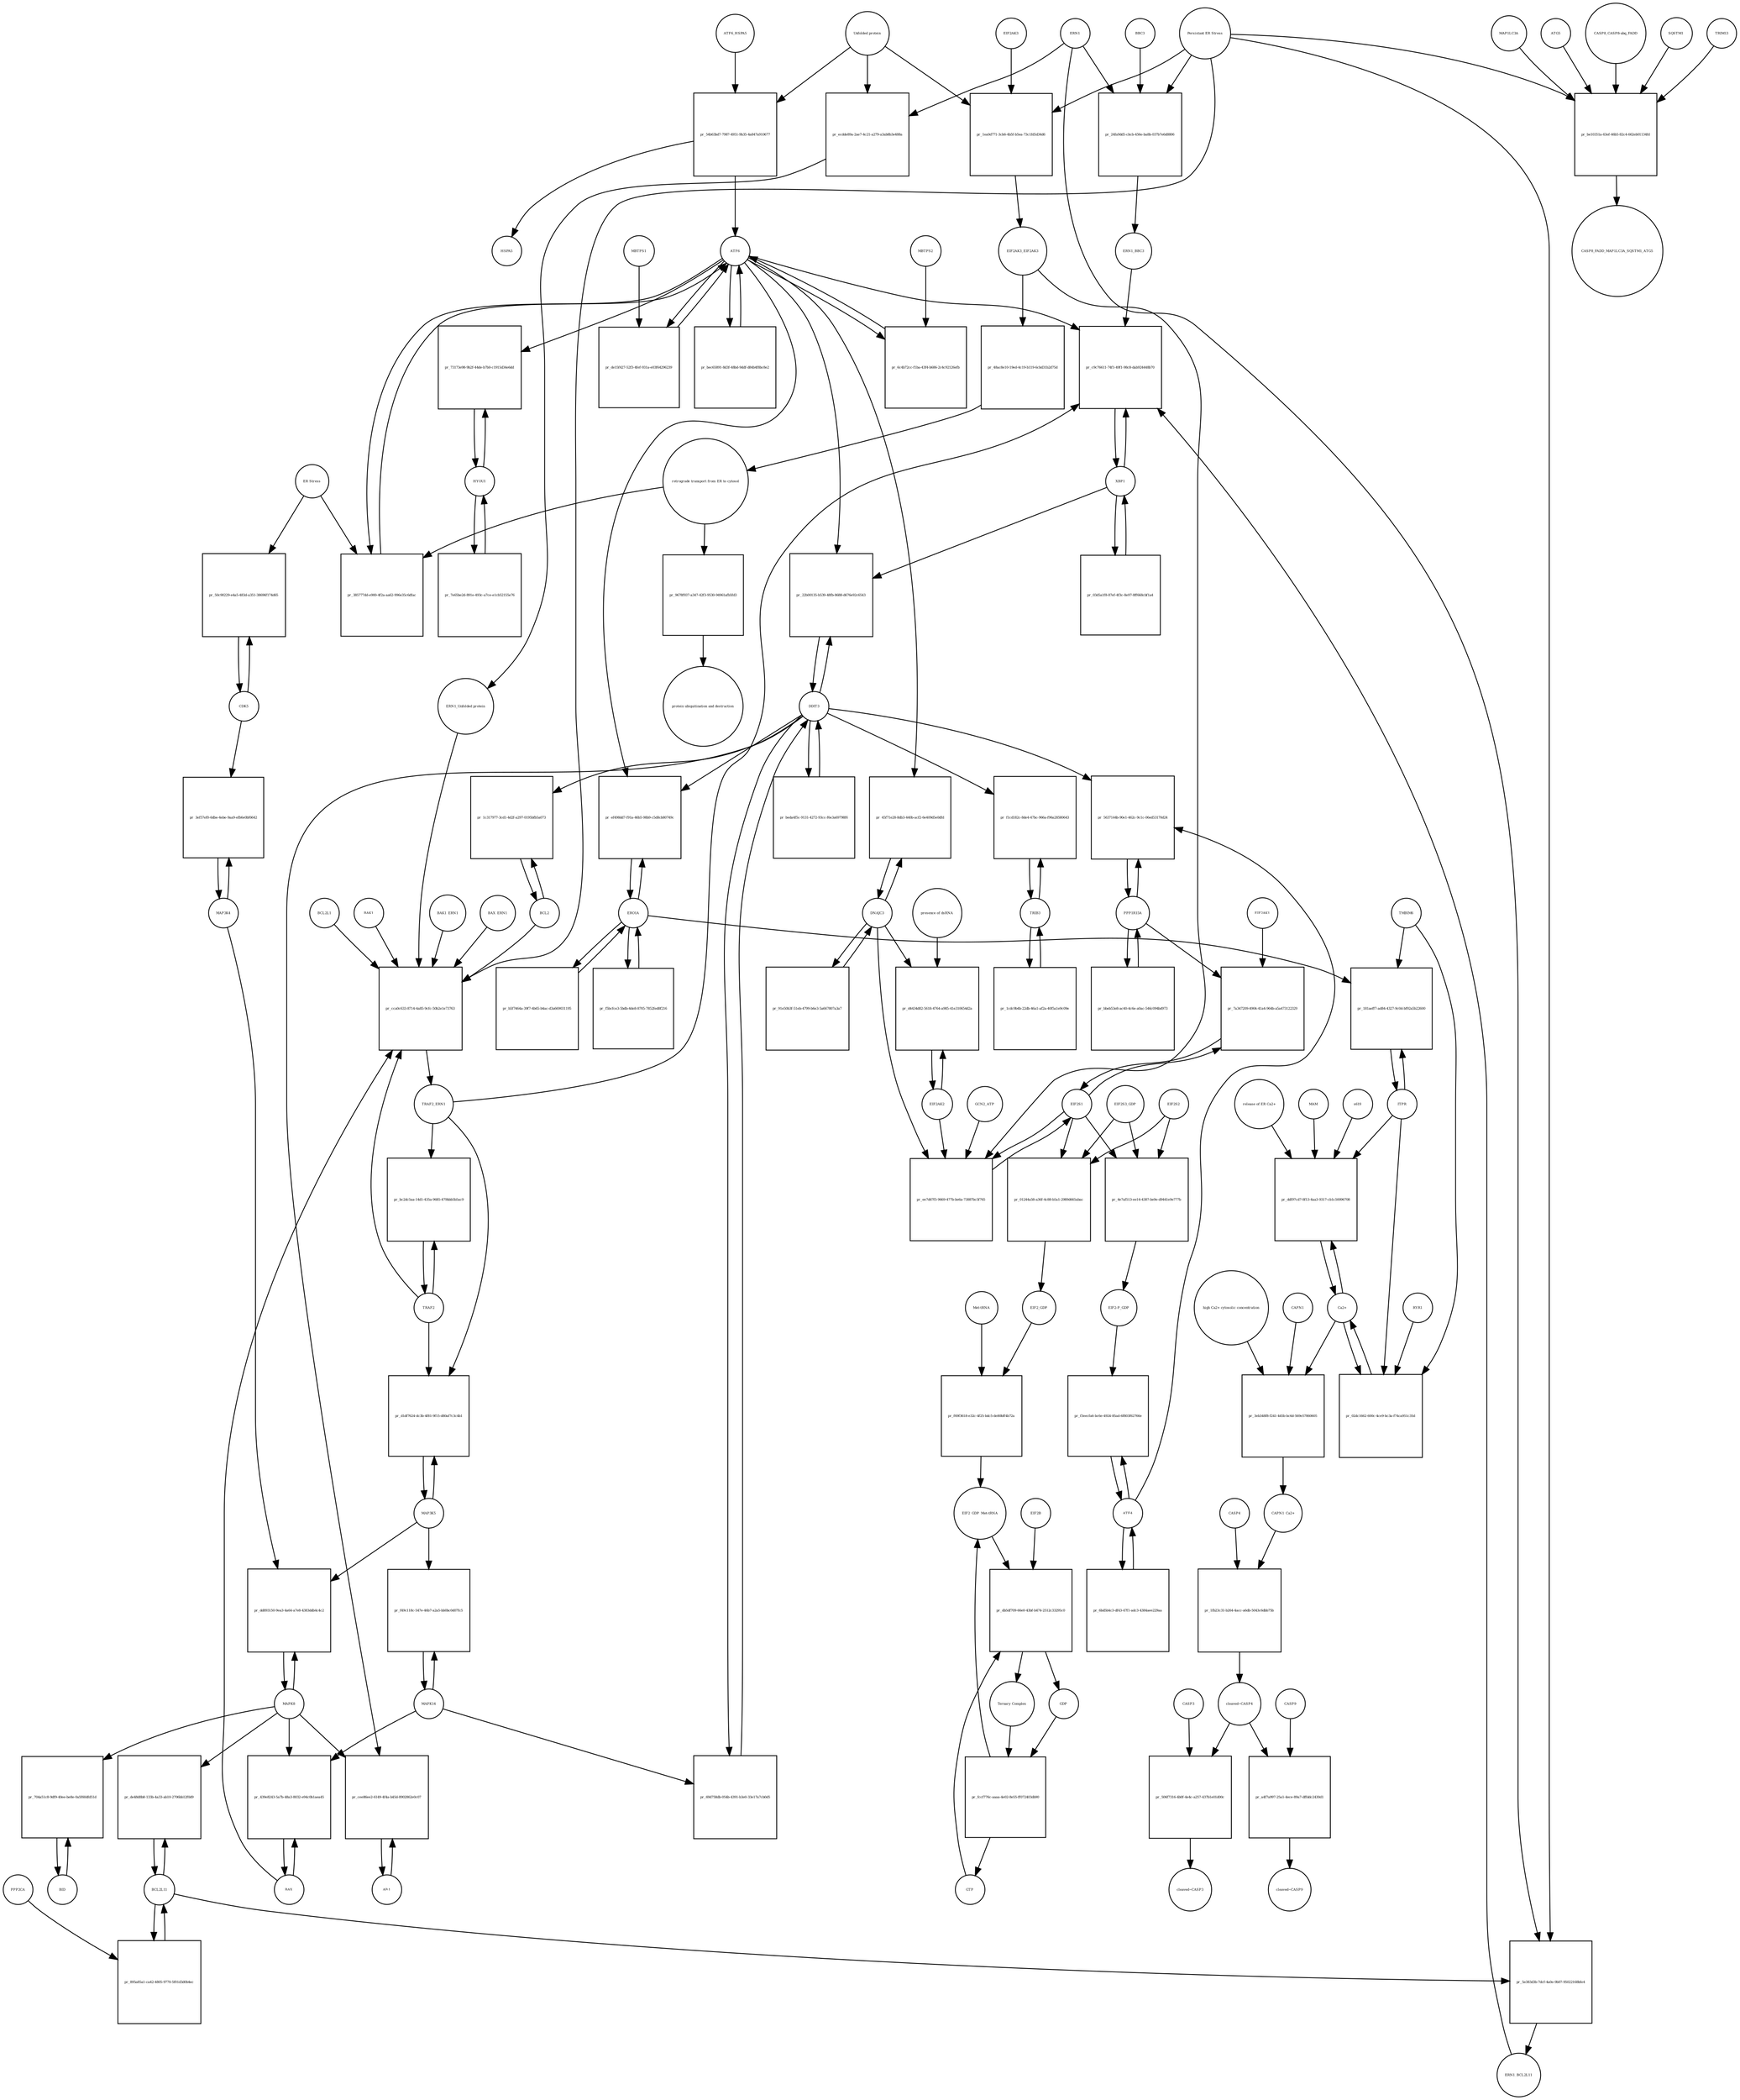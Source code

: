 strict digraph  {
ATF6_HSPA5 [annotation="", bipartite=0, cls=complex, fontsize=4, label=ATF6_HSPA5, shape=circle];
"pr_54b63bd7-7987-4951-9b35-4a847a910677" [annotation="", bipartite=1, cls=process, fontsize=4, label="pr_54b63bd7-7987-4951-9b35-4a847a910677", shape=square];
ATF6 [annotation="urn_miriam_hgnc.symbol_ATF6", bipartite=0, cls=macromolecule, fontsize=4, label=ATF6, shape=circle];
HSPA5 [annotation="urn_miriam_hgnc.symbol_HSPA5", bipartite=0, cls=macromolecule, fontsize=4, label=HSPA5, shape=circle];
"Unfolded protein" [annotation="", bipartite=0, cls=macromolecule, fontsize=4, label="Unfolded protein", shape=circle];
ERN1 [annotation="urn_miriam_hgnc.symbol_ERN1", bipartite=0, cls=macromolecule, fontsize=4, label=ERN1, shape=circle];
"pr_ecdde89a-2ae7-4c21-a279-a3ab8b3e488a" [annotation="", bipartite=1, cls=process, fontsize=4, label="pr_ecdde89a-2ae7-4c21-a279-a3ab8b3e488a", shape=square];
"ERN1_Unfolded protein" [annotation="", bipartite=0, cls=complex, fontsize=4, label="ERN1_Unfolded protein", shape=circle];
EIF2AK3_EIF2AK3 [annotation="", bipartite=0, cls=complex, fontsize=4, label=EIF2AK3_EIF2AK3, shape=circle];
"pr_48ac8e10-19ed-4c19-b119-6cbd31b2d75d" [annotation="", bipartite=1, cls=process, fontsize=4, label="pr_48ac8e10-19ed-4c19-b119-6cbd31b2d75d", shape=square];
"retrograde transport from ER to cytosol" [annotation="urn_miriam_obo.go_GO%3A0030970", bipartite=0, cls=phenotype, fontsize=4, label="retrograde transport from ER to cytosol", shape=circle];
"pr_9678f937-a347-42f3-9530-94961afb5fd3" [annotation="", bipartite=1, cls=process, fontsize=4, label="pr_9678f937-a347-42f3-9530-94961afb5fd3", shape=square];
"protein ubiquitination and destruction" [annotation="", bipartite=0, cls=phenotype, fontsize=4, label="protein ubiquitination and destruction", shape=circle];
"pr_cca0c633-8714-4a85-9cfc-50b2e1e73763" [annotation="", bipartite=1, cls=process, fontsize=4, label="pr_cca0c633-8714-4a85-9cfc-50b2e1e73763", shape=square];
TRAF2_ERN1 [annotation="", bipartite=0, cls=complex, fontsize=4, label=TRAF2_ERN1, shape=circle];
BAK1_ERN1 [annotation="", bipartite=0, cls=complex, fontsize=4, label=BAK1_ERN1, shape=circle];
BAX_ERN1 [annotation="", bipartite=0, cls=complex, fontsize=4, label=BAX_ERN1, shape=circle];
BCL2 [annotation="urn_miriam_hgnc.symbol_BCL2", bipartite=0, cls="nucleic acid feature", fontsize=4, label=BCL2, shape=circle];
BCL2L1 [annotation="urn_miriam_hgnc.symbol_BCL2L1", bipartite=0, cls=macromolecule, fontsize=4, label=BCL2L1, shape=circle];
"Persistant ER Stress" [annotation="urn_miriam_obo.go_GO%3A0034976", bipartite=0, cls=phenotype, fontsize=4, label="Persistant ER Stress", shape=circle];
BAX [annotation="urn_miriam_hgnc.symbol_BAX", bipartite=0, cls=macromolecule, fontsize=4, label=BAX, shape=circle];
BAK1 [annotation="urn_miriam_hgnc.symbol_BAK1", bipartite=0, cls=macromolecule, fontsize=4, label=BAK1, shape=circle];
TRAF2 [annotation="urn_miriam_hgnc.symbol_TRAF2", bipartite=0, cls=macromolecule, fontsize=4, label=TRAF2, shape=circle];
XBP1 [annotation="urn_miriam_hgnc.symbol_XBP1", bipartite=0, cls=macromolecule, fontsize=4, label=XBP1, shape=circle];
"pr_c9c76611-74f1-49f1-98c8-dab924448b70" [annotation="", bipartite=1, cls=process, fontsize=4, label="pr_c9c76611-74f1-49f1-98c8-dab924448b70", shape=square];
ERN1_BBC3 [annotation="", bipartite=0, cls=complex, fontsize=4, label=ERN1_BBC3, shape=circle];
ERN1_BCL2L11 [annotation="", bipartite=0, cls=complex, fontsize=4, label=ERN1_BCL2L11, shape=circle];
"pr_03d5a1f8-87ef-4f3c-8e97-8ff668cbf1a4" [annotation="", bipartite=1, cls=process, fontsize=4, label="pr_03d5a1f8-87ef-4f3c-8e97-8ff668cbf1a4", shape=square];
"pr_bc2dc5aa-14d1-435a-9685-479bbb5b5ac9" [annotation="", bipartite=1, cls=process, fontsize=4, label="pr_bc2dc5aa-14d1-435a-9685-479bbb5b5ac9", shape=square];
MAPK8 [annotation="urn_miriam_hgnc.symbol_MAPK8", bipartite=0, cls=macromolecule, fontsize=4, label=MAPK8, shape=circle];
"pr_dd893150-9ea3-4a64-a7e8-4383ddb4c4c2" [annotation="", bipartite=1, cls=process, fontsize=4, label="pr_dd893150-9ea3-4a64-a7e8-4383ddb4c4c2", shape=square];
MAP3K4 [annotation="urn_miriam_hgnc.symbol_MAP3K4", bipartite=0, cls=macromolecule, fontsize=4, label=MAP3K4, shape=circle];
MAP3K5 [annotation="urn_miriam_hgnc.symbol_MAP3K5", bipartite=0, cls=macromolecule, fontsize=4, label=MAP3K5, shape=circle];
MAPK14 [annotation="urn_miriam_hgnc.symbol_MAPK14", bipartite=0, cls=macromolecule, fontsize=4, label=MAPK14, shape=circle];
"pr_f49c118c-547e-46b7-a2a5-bb0bc0d07fc5" [annotation="", bipartite=1, cls=process, fontsize=4, label="pr_f49c118c-547e-46b7-a2a5-bb0bc0d07fc5", shape=square];
DDIT3 [annotation="urn_miriam_hgnc.symbol_DDIT3", bipartite=0, cls=macromolecule, fontsize=4, label=DDIT3, shape=circle];
"pr_69d758db-054b-4391-b3e0-33e17a7cb0d5" [annotation="", bipartite=1, cls=process, fontsize=4, label="pr_69d758db-054b-4391-b3e0-33e17a7cb0d5", shape=square];
"pr_1c317977-3cd1-4d2f-a297-0195bfb5a073" [annotation="", bipartite=1, cls=process, fontsize=4, label="pr_1c317977-3cd1-4d2f-a297-0195bfb5a073", shape=square];
"pr_385777dd-e900-4f2a-aa62-996e35c6dfac" [annotation="", bipartite=1, cls=process, fontsize=4, label="pr_385777dd-e900-4f2a-aa62-996e35c6dfac", shape=square];
"ER Stress" [annotation="urn_miriam_obo.go_GO%3A0034976", bipartite=0, cls=phenotype, fontsize=4, label="ER Stress", shape=circle];
"pr_de15f427-52f3-4fef-931a-e03f64296239" [annotation="", bipartite=1, cls=process, fontsize=4, label="pr_de15f427-52f3-4fef-931a-e03f64296239", shape=square];
MBTPS1 [annotation="urn_miriam_hgnc.symbol_MBTPS1", bipartite=0, cls=macromolecule, fontsize=4, label=MBTPS1, shape=circle];
"pr_6c4b72cc-f1ba-43f4-b686-2c4c92126efb" [annotation="", bipartite=1, cls=process, fontsize=4, label="pr_6c4b72cc-f1ba-43f4-b686-2c4c92126efb", shape=square];
MBTPS2 [annotation="urn_miriam_hgnc.symbol_MBTPS2", bipartite=0, cls=macromolecule, fontsize=4, label=MBTPS2, shape=circle];
"pr_bec65891-8d3f-48bd-9ddf-d84b4f8bc8e2" [annotation="", bipartite=1, cls=process, fontsize=4, label="pr_bec65891-8d3f-48bd-9ddf-d84b4f8bc8e2", shape=square];
"pr_beda4f5c-9131-4272-93cc-f6e3a69798f6" [annotation="", bipartite=1, cls=process, fontsize=4, label="pr_beda4f5c-9131-4272-93cc-f6e3a69798f6", shape=square];
"pr_22b00135-b539-48fb-8688-d676e92c6543" [annotation="", bipartite=1, cls=process, fontsize=4, label="pr_22b00135-b539-48fb-8688-d676e92c6543", shape=square];
EIF2S1 [annotation="urn_miriam_hgnc.symbol_EIF2S1", bipartite=0, cls=macromolecule, fontsize=4, label=EIF2S1, shape=circle];
"pr_ee7d67f5-9669-477b-be6a-73887bc5f765" [annotation="", bipartite=1, cls=process, fontsize=4, label="pr_ee7d67f5-9669-477b-be6a-73887bc5f765", shape=square];
GCN2_ATP [annotation="", bipartite=0, cls=complex, fontsize=4, label=GCN2_ATP, shape=circle];
EIF2AK2 [annotation="urn_miriam_hgnc.symbol_EIF2AK2", bipartite=0, cls=macromolecule, fontsize=4, label=EIF2AK2, shape=circle];
DNAJC3 [annotation="urn_miriam_hgnc.symbol_DNAJC3", bipartite=0, cls=macromolecule, fontsize=4, label=DNAJC3, shape=circle];
EIF2S2 [annotation="urn_miriam_hgnc.symbol_EIF2S2", bipartite=0, cls=macromolecule, fontsize=4, label=EIF2S2, shape=circle];
"pr_01244a58-a36f-4c88-b5a1-2989d665abac" [annotation="", bipartite=1, cls=process, fontsize=4, label="pr_01244a58-a36f-4c88-b5a1-2989d665abac", shape=square];
EIF2S3_GDP [annotation="", bipartite=0, cls=complex, fontsize=4, label=EIF2S3_GDP, shape=circle];
EIF2_GDP [annotation="", bipartite=0, cls=complex, fontsize=4, label=EIF2_GDP, shape=circle];
"EIF2_GDP_Met-tRNA" [annotation="", bipartite=0, cls=complex, fontsize=4, label="EIF2_GDP_Met-tRNA", shape=circle];
"pr_db5df709-66e0-43bf-b474-2512c33295c0" [annotation="", bipartite=1, cls=process, fontsize=4, label="pr_db5df709-66e0-43bf-b474-2512c33295c0", shape=square];
"Ternary Complex" [annotation="", bipartite=0, cls=complex, fontsize=4, label="Ternary Complex", shape=circle];
EIF2B [annotation="", bipartite=0, cls=complex, fontsize=4, label=EIF2B, shape=circle];
GTP [annotation="urn_miriam_obo.chebi_CHEBI%3A57600", bipartite=0, cls="simple chemical", fontsize=4, label=GTP, shape=circle];
GDP [annotation="urn_miriam_obo.chebi_CHEBI%3A65180", bipartite=0, cls="simple chemical", fontsize=4, label=GDP, shape=circle];
"pr_fccf776c-aaaa-4e02-8e55-ff072403db90" [annotation="", bipartite=1, cls=process, fontsize=4, label="pr_fccf776c-aaaa-4e02-8e55-ff072403db90", shape=square];
ATF4 [annotation="urn_miriam_hgnc.symbol_ATF4", bipartite=0, cls=macromolecule, fontsize=4, label=ATF4, shape=circle];
"pr_f3eecfa6-bc6e-4924-85ad-6f803f62766e" [annotation="", bipartite=1, cls=process, fontsize=4, label="pr_f3eecfa6-bc6e-4924-85ad-6f803f62766e", shape=square];
"EIF2-P_GDP" [annotation="", bipartite=0, cls=complex, fontsize=4, label="EIF2-P_GDP", shape=circle];
"pr_6bd5b4c3-df43-47f1-adc3-4384aee229aa" [annotation="", bipartite=1, cls=process, fontsize=4, label="pr_6bd5b4c3-df43-47f1-adc3-4384aee229aa", shape=square];
PPP1R15A [annotation="urn_miriam_hgnc.symbol_PPP1R15A", bipartite=0, cls=macromolecule, fontsize=4, label=PPP1R15A, shape=circle];
"pr_5637144b-90e1-462c-9c1c-06ed53170d24" [annotation="", bipartite=1, cls=process, fontsize=4, label="pr_5637144b-90e1-462c-9c1c-06ed53170d24", shape=square];
"pr_bbeb53e8-ac40-4c6e-a0ac-546c094bd973" [annotation="", bipartite=1, cls=process, fontsize=4, label="pr_bbeb53e8-ac40-4c6e-a0ac-546c094bd973", shape=square];
"pr_d1df7624-dc3b-4f81-9f15-d80af7c3c4b1" [annotation="", bipartite=1, cls=process, fontsize=4, label="pr_d1df7624-dc3b-4f81-9f15-d80af7c3c4b1", shape=square];
ERO1A [annotation="urn_miriam_hgnc.symbol_ERO1A", bipartite=0, cls=macromolecule, fontsize=4, label=ERO1A, shape=circle];
"pr_ef498dd7-f91a-46b5-98b9-c5d8cb80749c" [annotation="", bipartite=1, cls=process, fontsize=4, label="pr_ef498dd7-f91a-46b5-98b9-c5d8cb80749c", shape=square];
"pr_f5bcfce3-5bdb-4de8-8705-7852fed8f216" [annotation="", bipartite=1, cls=process, fontsize=4, label="pr_f5bcfce3-5bdb-4de8-8705-7852fed8f216", shape=square];
"pr_7a347209-4904-41a4-964b-a5a473122329" [annotation="", bipartite=1, cls=process, fontsize=4, label="pr_7a347209-4904-41a4-964b-a5a473122329", shape=square];
EIF2AK1 [annotation="urn_miriam_hgnc.symbol_EIF2AK1", bipartite=0, cls=macromolecule, fontsize=4, label=EIF2AK1, shape=circle];
"pr_439e8243-5a7b-48a3-8032-e94c0b1aea45" [annotation="", bipartite=1, cls=process, fontsize=4, label="pr_439e8243-5a7b-48a3-8032-e94c0b1aea45", shape=square];
"Ca2+" [annotation="urn_miriam_obo.chebi_CHEBI%3A29108", bipartite=0, cls="simple chemical", fontsize=4, label="Ca2+", shape=circle];
"pr_ddf97cd7-8f13-4aa3-9317-cb1c50096708" [annotation="", bipartite=1, cls=process, fontsize=4, label="pr_ddf97cd7-8f13-4aa3-9317-cb1c50096708", shape=square];
"release of ER Ca2+" [annotation="urn_miriam_obo.go_GO%3A0032471", bipartite=0, cls=phenotype, fontsize=4, label="release of ER Ca2+", shape=circle];
ITPR [annotation="urn_miriam_hgnc.symbol_ITPR1|urn_miriam_hgnc.symbol_ITPR2|urn_miriam_hgnc.symbol_ITPR3", bipartite=0, cls=macromolecule, fontsize=4, label=ITPR, shape=circle];
MAM [annotation="urn_miriam_obo.go_GO%3A0044233", bipartite=0, cls=phenotype, fontsize=4, label=MAM, shape=circle];
s619 [annotation="", bipartite=0, cls=complex, fontsize=4, label=s619, shape=circle];
"pr_3ef57ef0-6dbe-4ebe-9aa9-efb6e0bf6642" [annotation="", bipartite=1, cls=process, fontsize=4, label="pr_3ef57ef0-6dbe-4ebe-9aa9-efb6e0bf6642", shape=square];
CDK5 [annotation="urn_miriam_hgnc.symbol_CDK5", bipartite=0, cls=macromolecule, fontsize=4, label=CDK5, shape=circle];
"pr_50c90229-e4a5-483d-a351-38696f174d65" [annotation="", bipartite=1, cls="uncertain process", fontsize=4, label="pr_50c90229-e4a5-483d-a351-38696f174d65", shape=square];
"pr_02dc1662-600c-4ce9-bc3a-f74ca951c35d" [annotation="", bipartite=1, cls=process, fontsize=4, label="pr_02dc1662-600c-4ce9-bc3a-f74ca951c35d", shape=square];
TMBIM6 [annotation="urn_miriam_hgnc.symbol_TMBIM6", bipartite=0, cls=macromolecule, fontsize=4, label=TMBIM6, shape=circle];
RYR1 [annotation="urn_miriam_hgnc.symbol_RYR1", bipartite=0, cls=macromolecule, fontsize=4, label=RYR1, shape=circle];
EIF2AK3 [annotation="urn_miriam_hgnc.symbol_EIF2AK3", bipartite=0, cls=macromolecule, fontsize=4, label=EIF2AK3, shape=circle];
"pr_1ea0d771-3cb6-4b5f-b5ea-73c1fd5d34d6" [annotation="", bipartite=1, cls=process, fontsize=4, label="pr_1ea0d771-3cb6-4b5f-b5ea-73c1fd5d34d6", shape=square];
"pr_b5f7464a-39f7-4b65-b4ac-d3a669031195" [annotation="", bipartite=1, cls=process, fontsize=4, label="pr_b5f7464a-39f7-4b65-b4ac-d3a669031195", shape=square];
"CASP8_CASP8-ubq_FADD" [annotation="", bipartite=0, cls=complex, fontsize=4, label="CASP8_CASP8-ubq_FADD", shape=circle];
"pr_be10351a-63ef-46b5-82c4-662eb01134fd" [annotation="", bipartite=1, cls=process, fontsize=4, label="pr_be10351a-63ef-46b5-82c4-662eb01134fd", shape=square];
"SQSTM1 " [annotation="urn_miriam_hgnc.symbol_SQSTM1", bipartite=0, cls=macromolecule, fontsize=4, label="SQSTM1 ", shape=circle];
CASP8_FADD_MAP1LC3A_SQSTM1_ATG5 [annotation="", bipartite=0, cls=complex, fontsize=4, label=CASP8_FADD_MAP1LC3A_SQSTM1_ATG5, shape=circle];
TRIM13 [annotation="urn_miriam_hgnc.symbol_TRIM13", bipartite=0, cls=macromolecule, fontsize=4, label=TRIM13, shape=circle];
MAP1LC3A [annotation="urn_miriam_hgnc.symbol_MAP1LC3A", bipartite=0, cls=macromolecule, fontsize=4, label=MAP1LC3A, shape=circle];
ATG5 [annotation="urn_miriam_hgnc.symbol_ATG5", bipartite=0, cls=macromolecule, fontsize=4, label=ATG5, shape=circle];
"AP-1" [annotation="urn_miriam_hgnc.symbol_FOS|urn_miriam_hgnc.symbol_FOSB|urn_miriam_hgnc.symbol_FOSL1|urn_miriam_hgnc.symbol_FOSL2|urn_miriam_hgnc.symbol_JUN|urn_miriam_hgnc.symbol_JUNB|urn_miriam_hgnc.symbol_JUND", bipartite=0, cls=macromolecule, fontsize=4, label="AP-1", shape=circle];
"pr_cee86ee2-6149-4f4a-b45d-8902862e0c07" [annotation="", bipartite=1, cls=process, fontsize=4, label="pr_cee86ee2-6149-4f4a-b45d-8902862e0c07", shape=square];
"pr_d4434d82-5618-4764-a985-41e310654d2a" [annotation="", bipartite=1, cls=process, fontsize=4, label="pr_d4434d82-5618-4764-a985-41e310654d2a", shape=square];
"presence of dsRNA" [annotation="urn_miriam_obo.go_GO%3A0071359", bipartite=0, cls=phenotype, fontsize=4, label="presence of dsRNA", shape=circle];
"Met-tRNA" [annotation="urn_miriam_hgnc_HGNC%3A34779", bipartite=0, cls="nucleic acid feature", fontsize=4, label="Met-tRNA", shape=circle];
"pr_f69f3618-e32c-4f25-bdc5-de80bff4b72a" [annotation="", bipartite=1, cls=process, fontsize=4, label="pr_f69f3618-e32c-4f25-bdc5-de80bff4b72a", shape=square];
"pr_4e7af513-ee14-4387-be9e-d9441e9e777b" [annotation="", bipartite=1, cls=process, fontsize=4, label="pr_4e7af513-ee14-4387-be9e-d9441e9e777b", shape=square];
BCL2L11 [annotation="urn_miriam_hgnc.symbol_BCL2L11", bipartite=0, cls=macromolecule, fontsize=4, label=BCL2L11, shape=circle];
"pr_de48d8b8-133b-4a33-ab10-2706bb12f0d9" [annotation="", bipartite=1, cls=process, fontsize=4, label="pr_de48d8b8-133b-4a33-ab10-2706bb12f0d9", shape=square];
BID [annotation="urn_miriam_hgnc.symbol_BID", bipartite=0, cls=macromolecule, fontsize=4, label=BID, shape=circle];
"pr_704a51c8-9df9-40ee-be8e-0a5f60dfd51d" [annotation="", bipartite=1, cls=process, fontsize=4, label="pr_704a51c8-9df9-40ee-be8e-0a5f60dfd51d", shape=square];
"pr_5e383d3b-7dcf-4a0e-9b07-95022168bfe4" [annotation="", bipartite=1, cls=process, fontsize=4, label="pr_5e383d3b-7dcf-4a0e-9b07-95022168bfe4", shape=square];
"pr_24fa9dd5-cbcb-456e-ba8b-037b7e6d8806" [annotation="", bipartite=1, cls=process, fontsize=4, label="pr_24fa9dd5-cbcb-456e-ba8b-037b7e6d8806", shape=square];
BBC3 [annotation="urn_miriam_hgnc.symbol_BBC3", bipartite=0, cls=macromolecule, fontsize=4, label=BBC3, shape=circle];
"pr_895a85a1-ca42-4805-9770-5f01d3d0b4ec" [annotation="", bipartite=1, cls=process, fontsize=4, label="pr_895a85a1-ca42-4805-9770-5f01d3d0b4ec", shape=square];
PPP2CA [annotation="urn_miriam_hgnc.symbol_PPP2CA", bipartite=0, cls=macromolecule, fontsize=4, label=PPP2CA, shape=circle];
TRIB3 [annotation="urn_miriam_hgnc.symbol_TRIB3", bipartite=0, cls=macromolecule, fontsize=4, label=TRIB3, shape=circle];
"pr_f1cd182c-8de4-47bc-966a-f96a28580643" [annotation="", bipartite=1, cls=process, fontsize=4, label="pr_f1cd182c-8de4-47bc-966a-f96a28580643", shape=square];
"pr_1cdc9b4b-22db-46a1-af2a-40f5a1e9c09e" [annotation="", bipartite=1, cls=process, fontsize=4, label="pr_1cdc9b4b-22db-46a1-af2a-40f5a1e9c09e", shape=square];
"pr_45f71e28-8db3-440b-acf2-6e409d5e0dfd" [annotation="", bipartite=1, cls=process, fontsize=4, label="pr_45f71e28-8db3-440b-acf2-6e409d5e0dfd", shape=square];
"pr_91e50b3f-51eb-4799-b6e3-5a667807a3a7" [annotation="", bipartite=1, cls=process, fontsize=4, label="pr_91e50b3f-51eb-4799-b6e3-5a667807a3a7", shape=square];
"pr_181aeff7-ad84-4327-9c0d-bf92a5b22600" [annotation="", bipartite=1, cls=process, fontsize=4, label="pr_181aeff7-ad84-4327-9c0d-bf92a5b22600", shape=square];
CASP4 [annotation="urn_miriam_hgnc.symbol_CASP4", bipartite=0, cls=macromolecule, fontsize=4, label=CASP4, shape=circle];
"pr_1fb23c31-b264-4acc-a6db-5043c6dbb75b" [annotation="", bipartite=1, cls=process, fontsize=4, label="pr_1fb23c31-b264-4acc-a6db-5043c6dbb75b", shape=square];
"cleaved~CASP4" [annotation="urn_miriam_hgnc.symbol_CASP4", bipartite=0, cls=macromolecule, fontsize=4, label="cleaved~CASP4", shape=circle];
"CAPN1_Ca2+" [annotation="", bipartite=0, cls=complex, fontsize=4, label="CAPN1_Ca2+", shape=circle];
CASP3 [annotation="urn_miriam_hgnc.symbol_CASP3", bipartite=0, cls=macromolecule, fontsize=4, label=CASP3, shape=circle];
"pr_506f7316-4b0f-4e4c-a257-437b1e01d00c" [annotation="", bipartite=1, cls=process, fontsize=4, label="pr_506f7316-4b0f-4e4c-a257-437b1e01d00c", shape=square];
"cleaved~CASP3" [annotation="urn_miriam_hgnc.symbol_CASP3", bipartite=0, cls=macromolecule, fontsize=4, label="cleaved~CASP3", shape=circle];
CASP9 [annotation="urn_miriam_hgnc.symbol_CSAP9", bipartite=0, cls=macromolecule, fontsize=4, label=CASP9, shape=circle];
"pr_a4f7a997-25a1-4ece-89a7-dffddc2430d1" [annotation="", bipartite=1, cls=process, fontsize=4, label="pr_a4f7a997-25a1-4ece-89a7-dffddc2430d1", shape=square];
"cleaved~CASP9" [annotation="urn_miriam_hgnc.symbol_CASP9", bipartite=0, cls=macromolecule, fontsize=4, label="cleaved~CASP9", shape=circle];
CAPN1 [annotation="urn_miriam_hgnc.symbol_CAPN1", bipartite=0, cls=macromolecule, fontsize=4, label=CAPN1, shape=circle];
"pr_3eb348f8-f241-445b-bc6d-569e57860605" [annotation="", bipartite=1, cls=process, fontsize=4, label="pr_3eb348f8-f241-445b-bc6d-569e57860605", shape=square];
"high Ca2+ cytosolic concentration" [annotation="urn_miriam_obo.go_GO%3A1902656", bipartite=0, cls=phenotype, fontsize=4, label="high Ca2+ cytosolic concentration", shape=circle];
HYOU1 [annotation="urn_miriam_hgnc.symbol_HYOU1", bipartite=0, cls=macromolecule, fontsize=4, label=HYOU1, shape=circle];
"pr_73173e98-9b2f-44de-b7b0-c1915d34e6dd" [annotation="", bipartite=1, cls=process, fontsize=4, label="pr_73173e98-9b2f-44de-b7b0-c1915d34e6dd", shape=square];
"pr_7e65be2d-891e-493c-a7ce-e1cb52155e76" [annotation="", bipartite=1, cls=process, fontsize=4, label="pr_7e65be2d-891e-493c-a7ce-e1cb52155e76", shape=square];
ATF6_HSPA5 -> "pr_54b63bd7-7987-4951-9b35-4a847a910677"  [annotation="", interaction_type=consumption];
"pr_54b63bd7-7987-4951-9b35-4a847a910677" -> ATF6  [annotation="", interaction_type=production];
"pr_54b63bd7-7987-4951-9b35-4a847a910677" -> HSPA5  [annotation="", interaction_type=production];
ATF6 -> "pr_c9c76611-74f1-49f1-98c8-dab924448b70"  [annotation="urn_miriam_pubmed_26587781|urn_miriam_pubmed_23430059", interaction_type=catalysis];
ATF6 -> "pr_385777dd-e900-4f2a-aa62-996e35c6dfac"  [annotation="", interaction_type=consumption];
ATF6 -> "pr_de15f427-52f3-4fef-931a-e03f64296239"  [annotation="", interaction_type=consumption];
ATF6 -> "pr_6c4b72cc-f1ba-43f4-b686-2c4c92126efb"  [annotation="", interaction_type=consumption];
ATF6 -> "pr_bec65891-8d3f-48bd-9ddf-d84b4f8bc8e2"  [annotation="", interaction_type=consumption];
ATF6 -> "pr_22b00135-b539-48fb-8688-d676e92c6543"  [annotation="urn_miriam_pubmed_26587781|urn_miriam_pubmed_17991856|urn_miriam_pubmed_22802018", interaction_type=catalysis];
ATF6 -> "pr_ef498dd7-f91a-46b5-98b9-c5d8cb80749c"  [annotation="urn_miriam_pubmed_23850759|urn_miriam_pubmed_25387528|urn_miriam_taxonomy_10090", interaction_type=catalysis];
ATF6 -> "pr_45f71e28-8db3-440b-acf2-6e409d5e0dfd"  [annotation="urn_miriam_pubmed_12601012|urn_miriam_pubmed_18360008|urn_miriam_taxonomy_10090", interaction_type=catalysis];
ATF6 -> "pr_73173e98-9b2f-44de-b7b0-c1915d34e6dd"  [annotation="urn_miriam_pubmed_18360008|urn_miriam_taxonomy_10090", interaction_type=catalysis];
"Unfolded protein" -> "pr_54b63bd7-7987-4951-9b35-4a847a910677"  [annotation="urn_miriam_pubmed_17090218|urn_miriam_pubmed_23850759", interaction_type=catalysis];
"Unfolded protein" -> "pr_ecdde89a-2ae7-4c21-a279-a3ab8b3e488a"  [annotation="", interaction_type=consumption];
"Unfolded protein" -> "pr_1ea0d771-3cb6-4b5f-b5ea-73c1fd5d34d6"  [annotation=urn_miriam_pubmed_17991856, interaction_type=catalysis];
ERN1 -> "pr_ecdde89a-2ae7-4c21-a279-a3ab8b3e488a"  [annotation="", interaction_type=consumption];
ERN1 -> "pr_5e383d3b-7dcf-4a0e-9b07-95022168bfe4"  [annotation="", interaction_type=consumption];
ERN1 -> "pr_24fa9dd5-cbcb-456e-ba8b-037b7e6d8806"  [annotation="", interaction_type=consumption];
"pr_ecdde89a-2ae7-4c21-a279-a3ab8b3e488a" -> "ERN1_Unfolded protein"  [annotation="", interaction_type=production];
"ERN1_Unfolded protein" -> "pr_cca0c633-8714-4a85-9cfc-50b2e1e73763"  [annotation="", interaction_type=consumption];
EIF2AK3_EIF2AK3 -> "pr_48ac8e10-19ed-4c19-b119-6cbd31b2d75d"  [annotation="", interaction_type=consumption];
EIF2AK3_EIF2AK3 -> "pr_ee7d67f5-9669-477b-be6a-73887bc5f765"  [annotation="urn_miriam_pubmed_12667446|urn_miriam_pubmed_12601012|urn_miriam_pubmed_23850759|urn_miriam_pubmed_18360008|urn_miriam_pubmed_26587781|urn_miriam_taxonomy_10090", interaction_type=catalysis];
"pr_48ac8e10-19ed-4c19-b119-6cbd31b2d75d" -> "retrograde transport from ER to cytosol"  [annotation="", interaction_type=production];
"retrograde transport from ER to cytosol" -> "pr_9678f937-a347-42f3-9530-94961afb5fd3"  [annotation="", interaction_type=consumption];
"retrograde transport from ER to cytosol" -> "pr_385777dd-e900-4f2a-aa62-996e35c6dfac"  [annotation="urn_miriam_pubmed_18360008|urn_miriam_pubmed_17991856|urn_miriam_pubmed_26587781|urn_miriam_taxonomy_10090", interaction_type=inhibition];
"pr_9678f937-a347-42f3-9530-94961afb5fd3" -> "protein ubiquitination and destruction"  [annotation="", interaction_type=production];
"pr_cca0c633-8714-4a85-9cfc-50b2e1e73763" -> TRAF2_ERN1  [annotation="", interaction_type=production];
TRAF2_ERN1 -> "pr_c9c76611-74f1-49f1-98c8-dab924448b70"  [annotation="urn_miriam_pubmed_26587781|urn_miriam_pubmed_23430059", interaction_type=catalysis];
TRAF2_ERN1 -> "pr_bc2dc5aa-14d1-435a-9685-479bbb5b5ac9"  [annotation=urn_miriam_pubmed_23850759, interaction_type=catalysis];
TRAF2_ERN1 -> "pr_d1df7624-dc3b-4f81-9f15-d80af7c3c4b1"  [annotation=urn_miriam_pubmed_23850759, interaction_type=catalysis];
BAK1_ERN1 -> "pr_cca0c633-8714-4a85-9cfc-50b2e1e73763"  [annotation="urn_miriam_pubmed_23850759|urn_miriam_pubmed_23430059|urn_miriam_pubmed_26587781|urn_miriam_pubmed_30773986|urn_miriam_taxonomy_10090", interaction_type=catalysis];
BAX_ERN1 -> "pr_cca0c633-8714-4a85-9cfc-50b2e1e73763"  [annotation="urn_miriam_pubmed_23850759|urn_miriam_pubmed_23430059|urn_miriam_pubmed_26587781|urn_miriam_pubmed_30773986|urn_miriam_taxonomy_10090", interaction_type=catalysis];
BCL2 -> "pr_cca0c633-8714-4a85-9cfc-50b2e1e73763"  [annotation="urn_miriam_pubmed_23850759|urn_miriam_pubmed_23430059|urn_miriam_pubmed_26587781|urn_miriam_pubmed_30773986|urn_miriam_taxonomy_10090", interaction_type=inhibition];
BCL2 -> "pr_1c317977-3cd1-4d2f-a297-0195bfb5a073"  [annotation="", interaction_type=consumption];
BCL2L1 -> "pr_cca0c633-8714-4a85-9cfc-50b2e1e73763"  [annotation="urn_miriam_pubmed_23850759|urn_miriam_pubmed_23430059|urn_miriam_pubmed_26587781|urn_miriam_pubmed_30773986|urn_miriam_taxonomy_10090", interaction_type=inhibition];
"Persistant ER Stress" -> "pr_cca0c633-8714-4a85-9cfc-50b2e1e73763"  [annotation="urn_miriam_pubmed_23850759|urn_miriam_pubmed_23430059|urn_miriam_pubmed_26587781|urn_miriam_pubmed_30773986|urn_miriam_taxonomy_10090", interaction_type=inhibition];
"Persistant ER Stress" -> "pr_1ea0d771-3cb6-4b5f-b5ea-73c1fd5d34d6"  [annotation=urn_miriam_pubmed_17991856, interaction_type=catalysis];
"Persistant ER Stress" -> "pr_be10351a-63ef-46b5-82c4-662eb01134fd"  [annotation=urn_miriam_pubmed_17991856, interaction_type=catalysis];
"Persistant ER Stress" -> "pr_5e383d3b-7dcf-4a0e-9b07-95022168bfe4"  [annotation="urn_miriam_pubmed_23850759|urn_miriam_pubmed_23430059|urn_miriam_pubmed_26587781", interaction_type=inhibition];
"Persistant ER Stress" -> "pr_24fa9dd5-cbcb-456e-ba8b-037b7e6d8806"  [annotation="urn_miriam_pubmed_23430059|urn_miriam_pubmed_17991856", interaction_type=inhibition];
BAX -> "pr_cca0c633-8714-4a85-9cfc-50b2e1e73763"  [annotation="urn_miriam_pubmed_23850759|urn_miriam_pubmed_23430059|urn_miriam_pubmed_26587781|urn_miriam_pubmed_30773986|urn_miriam_taxonomy_10090", interaction_type=catalysis];
BAX -> "pr_439e8243-5a7b-48a3-8032-e94c0b1aea45"  [annotation="", interaction_type=consumption];
BAK1 -> "pr_cca0c633-8714-4a85-9cfc-50b2e1e73763"  [annotation="urn_miriam_pubmed_23850759|urn_miriam_pubmed_23430059|urn_miriam_pubmed_26587781|urn_miriam_pubmed_30773986|urn_miriam_taxonomy_10090", interaction_type=catalysis];
TRAF2 -> "pr_cca0c633-8714-4a85-9cfc-50b2e1e73763"  [annotation="", interaction_type=consumption];
TRAF2 -> "pr_bc2dc5aa-14d1-435a-9685-479bbb5b5ac9"  [annotation="", interaction_type=consumption];
TRAF2 -> "pr_d1df7624-dc3b-4f81-9f15-d80af7c3c4b1"  [annotation=urn_miriam_pubmed_23850759, interaction_type=catalysis];
XBP1 -> "pr_c9c76611-74f1-49f1-98c8-dab924448b70"  [annotation="", interaction_type=consumption];
XBP1 -> "pr_03d5a1f8-87ef-4f3c-8e97-8ff668cbf1a4"  [annotation="", interaction_type=consumption];
XBP1 -> "pr_22b00135-b539-48fb-8688-d676e92c6543"  [annotation="urn_miriam_pubmed_26587781|urn_miriam_pubmed_17991856|urn_miriam_pubmed_22802018", interaction_type=catalysis];
"pr_c9c76611-74f1-49f1-98c8-dab924448b70" -> XBP1  [annotation="", interaction_type=production];
ERN1_BBC3 -> "pr_c9c76611-74f1-49f1-98c8-dab924448b70"  [annotation="urn_miriam_pubmed_26587781|urn_miriam_pubmed_23430059", interaction_type=catalysis];
ERN1_BCL2L11 -> "pr_c9c76611-74f1-49f1-98c8-dab924448b70"  [annotation="urn_miriam_pubmed_26587781|urn_miriam_pubmed_23430059", interaction_type=catalysis];
"pr_03d5a1f8-87ef-4f3c-8e97-8ff668cbf1a4" -> XBP1  [annotation="", interaction_type=production];
"pr_bc2dc5aa-14d1-435a-9685-479bbb5b5ac9" -> TRAF2  [annotation="", interaction_type=production];
MAPK8 -> "pr_dd893150-9ea3-4a64-a7e8-4383ddb4c4c2"  [annotation="", interaction_type=consumption];
MAPK8 -> "pr_439e8243-5a7b-48a3-8032-e94c0b1aea45"  [annotation="urn_miriam_pubmed_18191217|urn_miriam_pubmed_23430059|urn_miriam_pubmed_29450140", interaction_type=catalysis];
MAPK8 -> "pr_cee86ee2-6149-4f4a-b45d-8902862e0c07"  [annotation="urn_miriam_pubmed_26587781|urn_miriam_pubmed_23850759", interaction_type=catalysis];
MAPK8 -> "pr_de48d8b8-133b-4a33-ab10-2706bb12f0d9"  [annotation=urn_miriam_pubmed_23850759, interaction_type=catalysis];
MAPK8 -> "pr_704a51c8-9df9-40ee-be8e-0a5f60dfd51d"  [annotation="urn_miriam_pubmed_23430059|urn_miriam_pubmed_11583631|urn_miriam_taxonomy_10090", interaction_type=catalysis];
"pr_dd893150-9ea3-4a64-a7e8-4383ddb4c4c2" -> MAPK8  [annotation="", interaction_type=production];
MAP3K4 -> "pr_dd893150-9ea3-4a64-a7e8-4383ddb4c4c2"  [annotation="urn_miriam_pubmed_18191217|urn_miriam_pubmed_23850759|urn_miriam_pubmed_26587781", interaction_type=catalysis];
MAP3K4 -> "pr_3ef57ef0-6dbe-4ebe-9aa9-efb6e0bf6642"  [annotation="", interaction_type=consumption];
MAP3K5 -> "pr_dd893150-9ea3-4a64-a7e8-4383ddb4c4c2"  [annotation="urn_miriam_pubmed_18191217|urn_miriam_pubmed_23850759|urn_miriam_pubmed_26587781", interaction_type=catalysis];
MAP3K5 -> "pr_f49c118c-547e-46b7-a2a5-bb0bc0d07fc5"  [annotation="urn_miriam_pubmed_23850759|urn_miriam_pubmed_12215209|urn_miriam_taxonomy_10090", interaction_type=catalysis];
MAP3K5 -> "pr_d1df7624-dc3b-4f81-9f15-d80af7c3c4b1"  [annotation="", interaction_type=consumption];
MAPK14 -> "pr_f49c118c-547e-46b7-a2a5-bb0bc0d07fc5"  [annotation="", interaction_type=consumption];
MAPK14 -> "pr_69d758db-054b-4391-b3e0-33e17a7cb0d5"  [annotation="urn_miriam_pubmed_23850759|urn_miriam_pubmed_23430059|urn_miriam_pubmed_26137585", interaction_type=catalysis];
MAPK14 -> "pr_439e8243-5a7b-48a3-8032-e94c0b1aea45"  [annotation="urn_miriam_pubmed_18191217|urn_miriam_pubmed_23430059|urn_miriam_pubmed_29450140", interaction_type=catalysis];
"pr_f49c118c-547e-46b7-a2a5-bb0bc0d07fc5" -> MAPK14  [annotation="", interaction_type=production];
DDIT3 -> "pr_69d758db-054b-4391-b3e0-33e17a7cb0d5"  [annotation="", interaction_type=consumption];
DDIT3 -> "pr_1c317977-3cd1-4d2f-a297-0195bfb5a073"  [annotation="urn_miriam_pubmed_30662442|urn_miriam_pubmed_23850759", interaction_type=inhibition];
DDIT3 -> "pr_beda4f5c-9131-4272-93cc-f6e3a69798f6"  [annotation="", interaction_type=consumption];
DDIT3 -> "pr_22b00135-b539-48fb-8688-d676e92c6543"  [annotation="", interaction_type=consumption];
DDIT3 -> "pr_5637144b-90e1-462c-9c1c-06ed53170d24"  [annotation="urn_miriam_pubmed_23850759|urn_miriam_pubmed_26584763", interaction_type=catalysis];
DDIT3 -> "pr_ef498dd7-f91a-46b5-98b9-c5d8cb80749c"  [annotation="urn_miriam_pubmed_23850759|urn_miriam_pubmed_25387528|urn_miriam_taxonomy_10090", interaction_type=catalysis];
DDIT3 -> "pr_cee86ee2-6149-4f4a-b45d-8902862e0c07"  [annotation="urn_miriam_pubmed_26587781|urn_miriam_pubmed_23850759", interaction_type=catalysis];
DDIT3 -> "pr_f1cd182c-8de4-47bc-966a-f96a28580643"  [annotation="urn_miriam_pubmed_23430059|urn_miriam_pubmed_18940792", interaction_type=catalysis];
"pr_69d758db-054b-4391-b3e0-33e17a7cb0d5" -> DDIT3  [annotation="", interaction_type=production];
"pr_1c317977-3cd1-4d2f-a297-0195bfb5a073" -> BCL2  [annotation="", interaction_type=production];
"pr_385777dd-e900-4f2a-aa62-996e35c6dfac" -> ATF6  [annotation="", interaction_type=production];
"ER Stress" -> "pr_385777dd-e900-4f2a-aa62-996e35c6dfac"  [annotation="urn_miriam_pubmed_18360008|urn_miriam_pubmed_17991856|urn_miriam_pubmed_26587781|urn_miriam_taxonomy_10090", interaction_type=catalysis];
"ER Stress" -> "pr_50c90229-e4a5-483d-a351-38696f174d65"  [annotation=urn_miriam_pubmed_23850759, interaction_type=catalysis];
"pr_de15f427-52f3-4fef-931a-e03f64296239" -> ATF6  [annotation="", interaction_type=production];
MBTPS1 -> "pr_de15f427-52f3-4fef-931a-e03f64296239"  [annotation="urn_miriam_pubmed_18360008|urn_miriam_pubmed_17991856|urn_miriam_pubmed_26587781|urn_miriam_pubmed_23850759|urn_miriam_taxonomy_10090", interaction_type=catalysis];
"pr_6c4b72cc-f1ba-43f4-b686-2c4c92126efb" -> ATF6  [annotation="", interaction_type=production];
MBTPS2 -> "pr_6c4b72cc-f1ba-43f4-b686-2c4c92126efb"  [annotation="urn_miriam_pubmed_23850759|urn_miriam_pubmed_26587781|urn_miriam_pubmed_17991856|urn_miriam_pubmed_18360008|urn_miriam_taxonomy_10090", interaction_type=catalysis];
"pr_bec65891-8d3f-48bd-9ddf-d84b4f8bc8e2" -> ATF6  [annotation="", interaction_type=production];
"pr_beda4f5c-9131-4272-93cc-f6e3a69798f6" -> DDIT3  [annotation="", interaction_type=production];
"pr_22b00135-b539-48fb-8688-d676e92c6543" -> DDIT3  [annotation="", interaction_type=production];
EIF2S1 -> "pr_ee7d67f5-9669-477b-be6a-73887bc5f765"  [annotation="", interaction_type=consumption];
EIF2S1 -> "pr_01244a58-a36f-4c88-b5a1-2989d665abac"  [annotation="", interaction_type=consumption];
EIF2S1 -> "pr_7a347209-4904-41a4-964b-a5a473122329"  [annotation="", interaction_type=consumption];
EIF2S1 -> "pr_4e7af513-ee14-4387-be9e-d9441e9e777b"  [annotation="", interaction_type=consumption];
"pr_ee7d67f5-9669-477b-be6a-73887bc5f765" -> EIF2S1  [annotation="", interaction_type=production];
GCN2_ATP -> "pr_ee7d67f5-9669-477b-be6a-73887bc5f765"  [annotation="urn_miriam_pubmed_12667446|urn_miriam_pubmed_12601012|urn_miriam_pubmed_23850759|urn_miriam_pubmed_18360008|urn_miriam_pubmed_26587781|urn_miriam_taxonomy_10090", interaction_type=catalysis];
EIF2AK2 -> "pr_ee7d67f5-9669-477b-be6a-73887bc5f765"  [annotation="urn_miriam_pubmed_12667446|urn_miriam_pubmed_12601012|urn_miriam_pubmed_23850759|urn_miriam_pubmed_18360008|urn_miriam_pubmed_26587781|urn_miriam_taxonomy_10090", interaction_type=catalysis];
EIF2AK2 -> "pr_d4434d82-5618-4764-a985-41e310654d2a"  [annotation="", interaction_type=consumption];
DNAJC3 -> "pr_ee7d67f5-9669-477b-be6a-73887bc5f765"  [annotation="urn_miriam_pubmed_12667446|urn_miriam_pubmed_12601012|urn_miriam_pubmed_23850759|urn_miriam_pubmed_18360008|urn_miriam_pubmed_26587781|urn_miriam_taxonomy_10090", interaction_type=inhibition];
DNAJC3 -> "pr_d4434d82-5618-4764-a985-41e310654d2a"  [annotation="urn_miriam_pubmed_12601012|urn_miriam_pubmed_26587781|urn_miriam_pubmed_23850759", interaction_type=inhibition];
DNAJC3 -> "pr_45f71e28-8db3-440b-acf2-6e409d5e0dfd"  [annotation="", interaction_type=consumption];
DNAJC3 -> "pr_91e50b3f-51eb-4799-b6e3-5a667807a3a7"  [annotation="", interaction_type=consumption];
EIF2S2 -> "pr_01244a58-a36f-4c88-b5a1-2989d665abac"  [annotation="", interaction_type=consumption];
EIF2S2 -> "pr_4e7af513-ee14-4387-be9e-d9441e9e777b"  [annotation="", interaction_type=consumption];
"pr_01244a58-a36f-4c88-b5a1-2989d665abac" -> EIF2_GDP  [annotation="", interaction_type=production];
EIF2S3_GDP -> "pr_01244a58-a36f-4c88-b5a1-2989d665abac"  [annotation="", interaction_type=consumption];
EIF2S3_GDP -> "pr_4e7af513-ee14-4387-be9e-d9441e9e777b"  [annotation="", interaction_type=consumption];
EIF2_GDP -> "pr_f69f3618-e32c-4f25-bdc5-de80bff4b72a"  [annotation="", interaction_type=consumption];
"EIF2_GDP_Met-tRNA" -> "pr_db5df709-66e0-43bf-b474-2512c33295c0"  [annotation="", interaction_type=consumption];
"pr_db5df709-66e0-43bf-b474-2512c33295c0" -> "Ternary Complex"  [annotation="", interaction_type=production];
"pr_db5df709-66e0-43bf-b474-2512c33295c0" -> GDP  [annotation="", interaction_type=production];
"Ternary Complex" -> "pr_fccf776c-aaaa-4e02-8e55-ff072403db90"  [annotation="", interaction_type=consumption];
EIF2B -> "pr_db5df709-66e0-43bf-b474-2512c33295c0"  [annotation=urn_miriam_pubmed_23850759, interaction_type=catalysis];
GTP -> "pr_db5df709-66e0-43bf-b474-2512c33295c0"  [annotation="", interaction_type=consumption];
GDP -> "pr_fccf776c-aaaa-4e02-8e55-ff072403db90"  [annotation="", interaction_type=consumption];
"pr_fccf776c-aaaa-4e02-8e55-ff072403db90" -> "EIF2_GDP_Met-tRNA"  [annotation="", interaction_type=production];
"pr_fccf776c-aaaa-4e02-8e55-ff072403db90" -> GTP  [annotation="", interaction_type=production];
ATF4 -> "pr_f3eecfa6-bc6e-4924-85ad-6f803f62766e"  [annotation="", interaction_type=consumption];
ATF4 -> "pr_6bd5b4c3-df43-47f1-adc3-4384aee229aa"  [annotation="", interaction_type=consumption];
ATF4 -> "pr_5637144b-90e1-462c-9c1c-06ed53170d24"  [annotation="urn_miriam_pubmed_23850759|urn_miriam_pubmed_26584763", interaction_type=catalysis];
"pr_f3eecfa6-bc6e-4924-85ad-6f803f62766e" -> ATF4  [annotation="", interaction_type=production];
"EIF2-P_GDP" -> "pr_f3eecfa6-bc6e-4924-85ad-6f803f62766e"  [annotation="urn_miriam_pubmed_15277680|urn_miriam_pubmed_23850759|urn_miriam_taxonomy_10090", interaction_type=catalysis];
"pr_6bd5b4c3-df43-47f1-adc3-4384aee229aa" -> ATF4  [annotation="", interaction_type=production];
PPP1R15A -> "pr_5637144b-90e1-462c-9c1c-06ed53170d24"  [annotation="", interaction_type=consumption];
PPP1R15A -> "pr_bbeb53e8-ac40-4c6e-a0ac-546c094bd973"  [annotation="", interaction_type=consumption];
PPP1R15A -> "pr_7a347209-4904-41a4-964b-a5a473122329"  [annotation="urn_miriam_pubmed_23850759|urn_miriam_pubmed_12667446|urn_miriam_pubmed_12601012|urn_miriam_taxonomy_10090", interaction_type=catalysis];
"pr_5637144b-90e1-462c-9c1c-06ed53170d24" -> PPP1R15A  [annotation="", interaction_type=production];
"pr_bbeb53e8-ac40-4c6e-a0ac-546c094bd973" -> PPP1R15A  [annotation="", interaction_type=production];
"pr_d1df7624-dc3b-4f81-9f15-d80af7c3c4b1" -> MAP3K5  [annotation="", interaction_type=production];
ERO1A -> "pr_ef498dd7-f91a-46b5-98b9-c5d8cb80749c"  [annotation="", interaction_type=consumption];
ERO1A -> "pr_f5bcfce3-5bdb-4de8-8705-7852fed8f216"  [annotation="", interaction_type=consumption];
ERO1A -> "pr_b5f7464a-39f7-4b65-b4ac-d3a669031195"  [annotation="", interaction_type=consumption];
ERO1A -> "pr_181aeff7-ad84-4327-9c0d-bf92a5b22600"  [annotation="urn_miriam_pubmed_23850759|urn_miriam_pubmed_23430059", interaction_type=catalysis];
"pr_ef498dd7-f91a-46b5-98b9-c5d8cb80749c" -> ERO1A  [annotation="", interaction_type=production];
"pr_f5bcfce3-5bdb-4de8-8705-7852fed8f216" -> ERO1A  [annotation="", interaction_type=production];
"pr_7a347209-4904-41a4-964b-a5a473122329" -> EIF2S1  [annotation="", interaction_type=production];
EIF2AK1 -> "pr_7a347209-4904-41a4-964b-a5a473122329"  [annotation="urn_miriam_pubmed_23850759|urn_miriam_pubmed_12667446|urn_miriam_pubmed_12601012|urn_miriam_taxonomy_10090", interaction_type=catalysis];
"pr_439e8243-5a7b-48a3-8032-e94c0b1aea45" -> BAX  [annotation="", interaction_type=production];
"Ca2+" -> "pr_ddf97cd7-8f13-4aa3-9317-cb1c50096708"  [annotation="", interaction_type=consumption];
"Ca2+" -> "pr_02dc1662-600c-4ce9-bc3a-f74ca951c35d"  [annotation="", interaction_type=consumption];
"Ca2+" -> "pr_3eb348f8-f241-445b-bc6d-569e57860605"  [annotation="", interaction_type=consumption];
"pr_ddf97cd7-8f13-4aa3-9317-cb1c50096708" -> "Ca2+"  [annotation="", interaction_type=production];
"release of ER Ca2+" -> "pr_ddf97cd7-8f13-4aa3-9317-cb1c50096708"  [annotation=urn_miriam_pubmed_23850759, interaction_type=catalysis];
ITPR -> "pr_ddf97cd7-8f13-4aa3-9317-cb1c50096708"  [annotation=urn_miriam_pubmed_23850759, interaction_type=catalysis];
ITPR -> "pr_02dc1662-600c-4ce9-bc3a-f74ca951c35d"  [annotation=urn_miriam_pubmed_23850759, interaction_type=catalysis];
ITPR -> "pr_181aeff7-ad84-4327-9c0d-bf92a5b22600"  [annotation="", interaction_type=consumption];
MAM -> "pr_ddf97cd7-8f13-4aa3-9317-cb1c50096708"  [annotation=urn_miriam_pubmed_23850759, interaction_type=catalysis];
s619 -> "pr_ddf97cd7-8f13-4aa3-9317-cb1c50096708"  [annotation=urn_miriam_pubmed_23850759, interaction_type=catalysis];
"pr_3ef57ef0-6dbe-4ebe-9aa9-efb6e0bf6642" -> MAP3K4  [annotation="", interaction_type=production];
CDK5 -> "pr_3ef57ef0-6dbe-4ebe-9aa9-efb6e0bf6642"  [annotation=urn_miriam_pubmed_23850759, interaction_type=catalysis];
CDK5 -> "pr_50c90229-e4a5-483d-a351-38696f174d65"  [annotation="", interaction_type=consumption];
"pr_50c90229-e4a5-483d-a351-38696f174d65" -> CDK5  [annotation="", interaction_type=production];
"pr_02dc1662-600c-4ce9-bc3a-f74ca951c35d" -> "Ca2+"  [annotation="", interaction_type=production];
TMBIM6 -> "pr_02dc1662-600c-4ce9-bc3a-f74ca951c35d"  [annotation=urn_miriam_pubmed_23850759, interaction_type=catalysis];
TMBIM6 -> "pr_181aeff7-ad84-4327-9c0d-bf92a5b22600"  [annotation="urn_miriam_pubmed_23850759|urn_miriam_pubmed_23430059", interaction_type=catalysis];
RYR1 -> "pr_02dc1662-600c-4ce9-bc3a-f74ca951c35d"  [annotation=urn_miriam_pubmed_23850759, interaction_type=catalysis];
EIF2AK3 -> "pr_1ea0d771-3cb6-4b5f-b5ea-73c1fd5d34d6"  [annotation="", interaction_type=consumption];
"pr_1ea0d771-3cb6-4b5f-b5ea-73c1fd5d34d6" -> EIF2AK3_EIF2AK3  [annotation="", interaction_type=production];
"pr_b5f7464a-39f7-4b65-b4ac-d3a669031195" -> ERO1A  [annotation="", interaction_type=production];
"CASP8_CASP8-ubq_FADD" -> "pr_be10351a-63ef-46b5-82c4-662eb01134fd"  [annotation="", interaction_type=consumption];
"pr_be10351a-63ef-46b5-82c4-662eb01134fd" -> CASP8_FADD_MAP1LC3A_SQSTM1_ATG5  [annotation="", interaction_type=production];
"SQSTM1 " -> "pr_be10351a-63ef-46b5-82c4-662eb01134fd"  [annotation="", interaction_type=consumption];
TRIM13 -> "pr_be10351a-63ef-46b5-82c4-662eb01134fd"  [annotation=urn_miriam_pubmed_17991856, interaction_type=catalysis];
MAP1LC3A -> "pr_be10351a-63ef-46b5-82c4-662eb01134fd"  [annotation="", interaction_type=consumption];
ATG5 -> "pr_be10351a-63ef-46b5-82c4-662eb01134fd"  [annotation="", interaction_type=consumption];
"AP-1" -> "pr_cee86ee2-6149-4f4a-b45d-8902862e0c07"  [annotation="", interaction_type=consumption];
"pr_cee86ee2-6149-4f4a-b45d-8902862e0c07" -> "AP-1"  [annotation="", interaction_type=production];
"pr_d4434d82-5618-4764-a985-41e310654d2a" -> EIF2AK2  [annotation="", interaction_type=production];
"presence of dsRNA" -> "pr_d4434d82-5618-4764-a985-41e310654d2a"  [annotation="urn_miriam_pubmed_12601012|urn_miriam_pubmed_26587781|urn_miriam_pubmed_23850759", interaction_type=catalysis];
"Met-tRNA" -> "pr_f69f3618-e32c-4f25-bdc5-de80bff4b72a"  [annotation="", interaction_type=consumption];
"pr_f69f3618-e32c-4f25-bdc5-de80bff4b72a" -> "EIF2_GDP_Met-tRNA"  [annotation="", interaction_type=production];
"pr_4e7af513-ee14-4387-be9e-d9441e9e777b" -> "EIF2-P_GDP"  [annotation="", interaction_type=production];
BCL2L11 -> "pr_de48d8b8-133b-4a33-ab10-2706bb12f0d9"  [annotation="", interaction_type=consumption];
BCL2L11 -> "pr_5e383d3b-7dcf-4a0e-9b07-95022168bfe4"  [annotation="", interaction_type=consumption];
BCL2L11 -> "pr_895a85a1-ca42-4805-9770-5f01d3d0b4ec"  [annotation="", interaction_type=consumption];
"pr_de48d8b8-133b-4a33-ab10-2706bb12f0d9" -> BCL2L11  [annotation="", interaction_type=production];
BID -> "pr_704a51c8-9df9-40ee-be8e-0a5f60dfd51d"  [annotation="", interaction_type=consumption];
"pr_704a51c8-9df9-40ee-be8e-0a5f60dfd51d" -> BID  [annotation="", interaction_type=production];
"pr_5e383d3b-7dcf-4a0e-9b07-95022168bfe4" -> ERN1_BCL2L11  [annotation="", interaction_type=production];
"pr_24fa9dd5-cbcb-456e-ba8b-037b7e6d8806" -> ERN1_BBC3  [annotation="", interaction_type=production];
BBC3 -> "pr_24fa9dd5-cbcb-456e-ba8b-037b7e6d8806"  [annotation="", interaction_type=consumption];
"pr_895a85a1-ca42-4805-9770-5f01d3d0b4ec" -> BCL2L11  [annotation="", interaction_type=production];
PPP2CA -> "pr_895a85a1-ca42-4805-9770-5f01d3d0b4ec"  [annotation="urn_miriam_pubmed_23850759|urn_miriam_pubmed_23430059", interaction_type=catalysis];
TRIB3 -> "pr_f1cd182c-8de4-47bc-966a-f96a28580643"  [annotation="", interaction_type=consumption];
TRIB3 -> "pr_1cdc9b4b-22db-46a1-af2a-40f5a1e9c09e"  [annotation="", interaction_type=consumption];
"pr_f1cd182c-8de4-47bc-966a-f96a28580643" -> TRIB3  [annotation="", interaction_type=production];
"pr_1cdc9b4b-22db-46a1-af2a-40f5a1e9c09e" -> TRIB3  [annotation="", interaction_type=production];
"pr_45f71e28-8db3-440b-acf2-6e409d5e0dfd" -> DNAJC3  [annotation="", interaction_type=production];
"pr_91e50b3f-51eb-4799-b6e3-5a667807a3a7" -> DNAJC3  [annotation="", interaction_type=production];
"pr_181aeff7-ad84-4327-9c0d-bf92a5b22600" -> ITPR  [annotation="", interaction_type=production];
CASP4 -> "pr_1fb23c31-b264-4acc-a6db-5043c6dbb75b"  [annotation="", interaction_type=consumption];
"pr_1fb23c31-b264-4acc-a6db-5043c6dbb75b" -> "cleaved~CASP4"  [annotation="", interaction_type=production];
"cleaved~CASP4" -> "pr_506f7316-4b0f-4e4c-a257-437b1e01d00c"  [annotation="urn_miriam_pubmed_19931333|urn_miriam_pubmed_18955970|urn_miriam_pubmed_24373849", interaction_type=catalysis];
"cleaved~CASP4" -> "pr_a4f7a997-25a1-4ece-89a7-dffddc2430d1"  [annotation="urn_miriam_pubmed_19931333|urn_miriam_pubmed_18955970|urn_miriam_pubmed_24373849", interaction_type=catalysis];
"CAPN1_Ca2+" -> "pr_1fb23c31-b264-4acc-a6db-5043c6dbb75b"  [annotation="urn_miriam_pubmed_19931333|urn_miriam_pubmed_18955970|urn_miriam_pubmed_24373849", interaction_type=catalysis];
CASP3 -> "pr_506f7316-4b0f-4e4c-a257-437b1e01d00c"  [annotation="", interaction_type=consumption];
"pr_506f7316-4b0f-4e4c-a257-437b1e01d00c" -> "cleaved~CASP3"  [annotation="", interaction_type=production];
CASP9 -> "pr_a4f7a997-25a1-4ece-89a7-dffddc2430d1"  [annotation="", interaction_type=consumption];
"pr_a4f7a997-25a1-4ece-89a7-dffddc2430d1" -> "cleaved~CASP9"  [annotation="", interaction_type=production];
CAPN1 -> "pr_3eb348f8-f241-445b-bc6d-569e57860605"  [annotation="", interaction_type=consumption];
"pr_3eb348f8-f241-445b-bc6d-569e57860605" -> "CAPN1_Ca2+"  [annotation="", interaction_type=production];
"high Ca2+ cytosolic concentration" -> "pr_3eb348f8-f241-445b-bc6d-569e57860605"  [annotation=urn_miriam_pubmed_19931333, interaction_type=catalysis];
HYOU1 -> "pr_73173e98-9b2f-44de-b7b0-c1915d34e6dd"  [annotation="", interaction_type=consumption];
HYOU1 -> "pr_7e65be2d-891e-493c-a7ce-e1cb52155e76"  [annotation="", interaction_type=consumption];
"pr_73173e98-9b2f-44de-b7b0-c1915d34e6dd" -> HYOU1  [annotation="", interaction_type=production];
"pr_7e65be2d-891e-493c-a7ce-e1cb52155e76" -> HYOU1  [annotation="", interaction_type=production];
}
